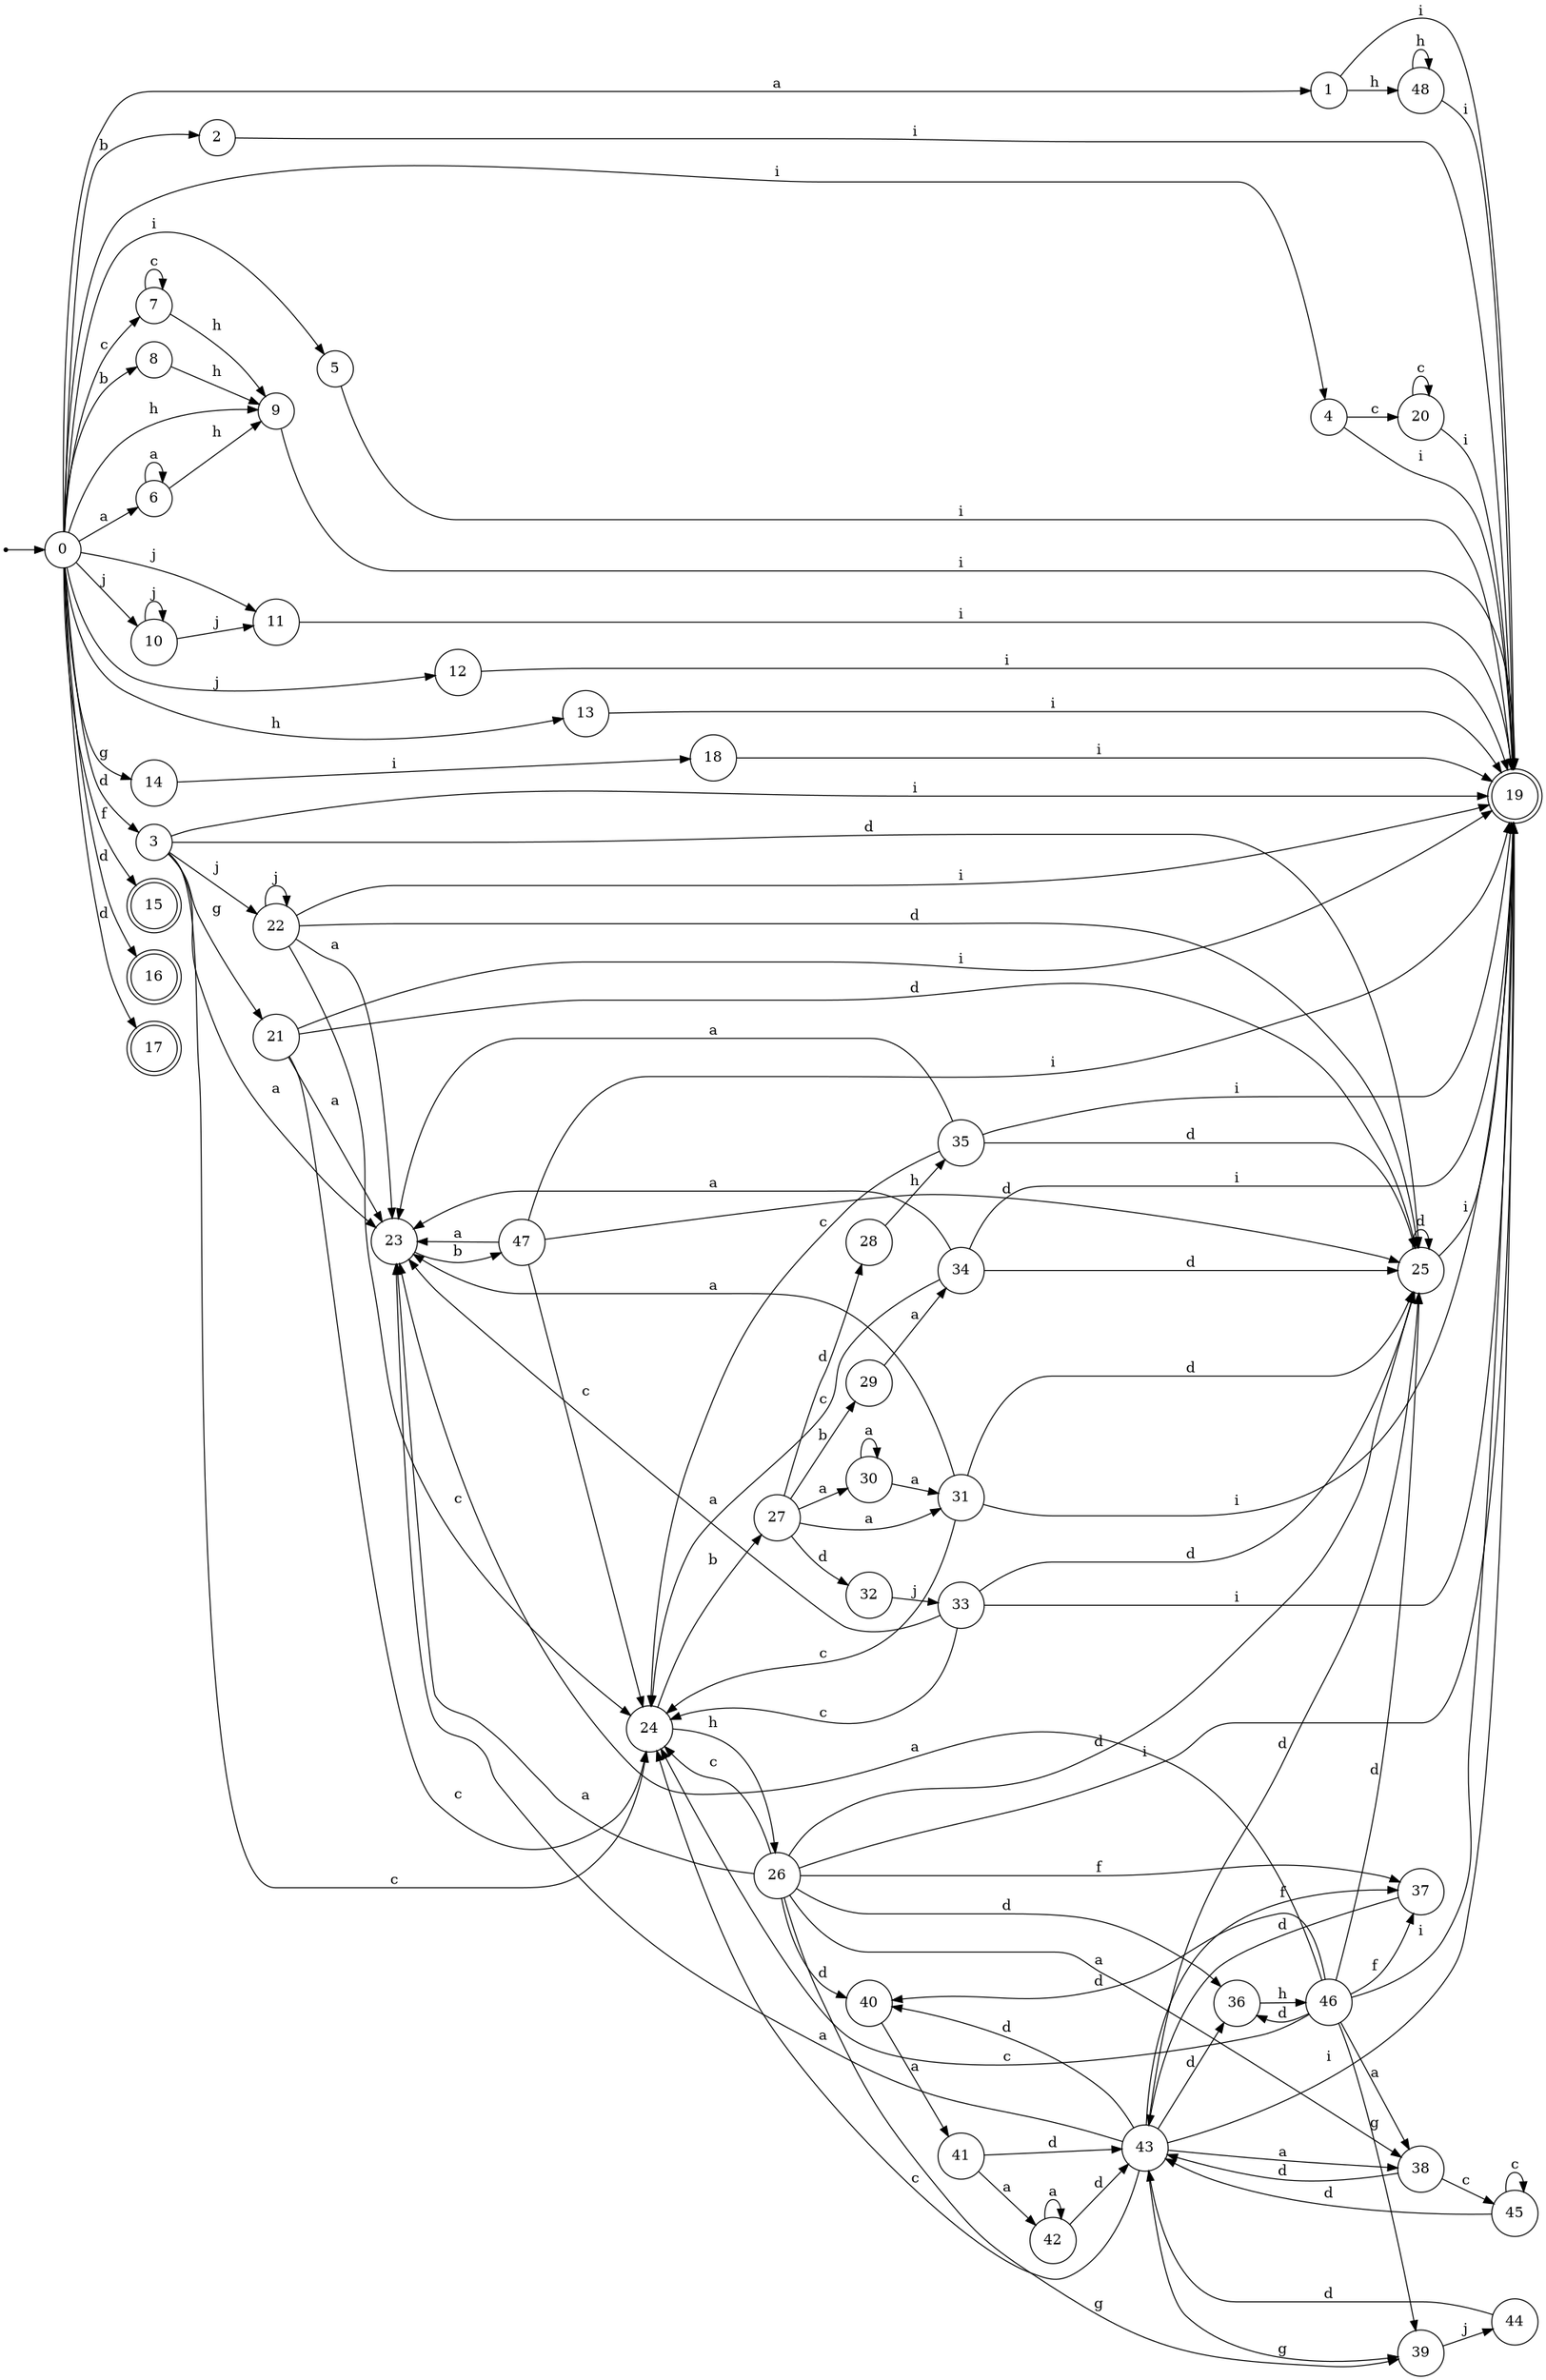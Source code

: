 digraph finite_state_machine {
rankdir=LR;
size="20,20";
node [shape = point]; "dummy0"
node [shape = circle]; "0";
"dummy0" -> "0";
node [shape = circle]; "1";
node [shape = circle]; "2";
node [shape = circle]; "3";
node [shape = circle]; "4";
node [shape = circle]; "5";
node [shape = circle]; "6";
node [shape = circle]; "7";
node [shape = circle]; "8";
node [shape = circle]; "9";
node [shape = circle]; "10";
node [shape = circle]; "11";
node [shape = circle]; "12";
node [shape = circle]; "13";
node [shape = circle]; "14";
node [shape = doublecircle]; "15";node [shape = doublecircle]; "16";node [shape = doublecircle]; "17";node [shape = circle]; "18";
node [shape = doublecircle]; "19";node [shape = circle]; "20";
node [shape = circle]; "21";
node [shape = circle]; "22";
node [shape = circle]; "23";
node [shape = circle]; "24";
node [shape = circle]; "25";
node [shape = circle]; "26";
node [shape = circle]; "27";
node [shape = circle]; "28";
node [shape = circle]; "29";
node [shape = circle]; "30";
node [shape = circle]; "31";
node [shape = circle]; "32";
node [shape = circle]; "33";
node [shape = circle]; "34";
node [shape = circle]; "35";
node [shape = circle]; "36";
node [shape = circle]; "37";
node [shape = circle]; "38";
node [shape = circle]; "39";
node [shape = circle]; "40";
node [shape = circle]; "41";
node [shape = circle]; "42";
node [shape = circle]; "43";
node [shape = circle]; "44";
node [shape = circle]; "45";
node [shape = circle]; "46";
node [shape = circle]; "47";
node [shape = circle]; "48";
"0" -> "1" [label = "a"];
 "0" -> "6" [label = "a"];
 "0" -> "8" [label = "b"];
 "0" -> "2" [label = "b"];
 "0" -> "16" [label = "d"];
 "0" -> "17" [label = "d"];
 "0" -> "3" [label = "d"];
 "0" -> "4" [label = "i"];
 "0" -> "5" [label = "i"];
 "0" -> "7" [label = "c"];
 "0" -> "9" [label = "h"];
 "0" -> "13" [label = "h"];
 "0" -> "10" [label = "j"];
 "0" -> "11" [label = "j"];
 "0" -> "12" [label = "j"];
 "0" -> "14" [label = "g"];
 "0" -> "15" [label = "f"];
 "14" -> "18" [label = "i"];
 "18" -> "19" [label = "i"];
 "13" -> "19" [label = "i"];
 "12" -> "19" [label = "i"];
 "11" -> "19" [label = "i"];
 "10" -> "10" [label = "j"];
 "10" -> "11" [label = "j"];
 "9" -> "19" [label = "i"];
 "8" -> "9" [label = "h"];
 "7" -> "7" [label = "c"];
 "7" -> "9" [label = "h"];
 "6" -> "6" [label = "a"];
 "6" -> "9" [label = "h"];
 "5" -> "19" [label = "i"];
 "4" -> "20" [label = "c"];
 "4" -> "19" [label = "i"];
 "20" -> "20" [label = "c"];
 "20" -> "19" [label = "i"];
 "3" -> "21" [label = "g"];
 "3" -> "22" [label = "j"];
 "3" -> "23" [label = "a"];
 "3" -> "24" [label = "c"];
 "3" -> "25" [label = "d"];
 "3" -> "19" [label = "i"];
 "25" -> "25" [label = "d"];
 "25" -> "19" [label = "i"];
 "24" -> "26" [label = "h"];
 "24" -> "27" [label = "b"];
 "27" -> "32" [label = "d"];
 "27" -> "28" [label = "d"];
 "27" -> "29" [label = "b"];
 "27" -> "30" [label = "a"];
 "27" -> "31" [label = "a"];
 "32" -> "33" [label = "j"];
 "33" -> "24" [label = "c"];
 "33" -> "23" [label = "a"];
 "33" -> "25" [label = "d"];
 "33" -> "19" [label = "i"];
 "31" -> "24" [label = "c"];
 "31" -> "23" [label = "a"];
 "31" -> "25" [label = "d"];
 "31" -> "19" [label = "i"];
 "30" -> "30" [label = "a"];
 "30" -> "31" [label = "a"];
 "29" -> "34" [label = "a"];
 "34" -> "24" [label = "c"];
 "34" -> "23" [label = "a"];
 "34" -> "25" [label = "d"];
 "34" -> "19" [label = "i"];
 "28" -> "35" [label = "h"];
 "35" -> "24" [label = "c"];
 "35" -> "23" [label = "a"];
 "35" -> "25" [label = "d"];
 "35" -> "19" [label = "i"];
 "26" -> "40" [label = "d"];
 "26" -> "25" [label = "d"];
 "26" -> "36" [label = "d"];
 "26" -> "37" [label = "f"];
 "26" -> "38" [label = "a"];
 "26" -> "23" [label = "a"];
 "26" -> "39" [label = "g"];
 "26" -> "24" [label = "c"];
 "26" -> "19" [label = "i"];
 "40" -> "41" [label = "a"];
 "41" -> "42" [label = "a"];
 "41" -> "43" [label = "d"];
 "43" -> "37" [label = "f"];
 "43" -> "38" [label = "a"];
 "43" -> "23" [label = "a"];
 "43" -> "39" [label = "g"];
 "43" -> "40" [label = "d"];
 "43" -> "25" [label = "d"];
 "43" -> "36" [label = "d"];
 "43" -> "24" [label = "c"];
 "43" -> "19" [label = "i"];
 "42" -> "42" [label = "a"];
 "42" -> "43" [label = "d"];
 "39" -> "44" [label = "j"];
 "44" -> "43" [label = "d"];
 "38" -> "45" [label = "c"];
 "38" -> "43" [label = "d"];
 "45" -> "45" [label = "c"];
 "45" -> "43" [label = "d"];
 "37" -> "43" [label = "d"];
 "36" -> "46" [label = "h"];
 "46" -> "40" [label = "d"];
 "46" -> "25" [label = "d"];
 "46" -> "36" [label = "d"];
 "46" -> "37" [label = "f"];
 "46" -> "38" [label = "a"];
 "46" -> "23" [label = "a"];
 "46" -> "39" [label = "g"];
 "46" -> "24" [label = "c"];
 "46" -> "19" [label = "i"];
 "23" -> "47" [label = "b"];
 "47" -> "23" [label = "a"];
 "47" -> "24" [label = "c"];
 "47" -> "25" [label = "d"];
 "47" -> "19" [label = "i"];
 "22" -> "22" [label = "j"];
 "22" -> "23" [label = "a"];
 "22" -> "24" [label = "c"];
 "22" -> "25" [label = "d"];
 "22" -> "19" [label = "i"];
 "21" -> "23" [label = "a"];
 "21" -> "24" [label = "c"];
 "21" -> "25" [label = "d"];
 "21" -> "19" [label = "i"];
 "2" -> "19" [label = "i"];
 "1" -> "48" [label = "h"];
 "1" -> "19" [label = "i"];
 "48" -> "48" [label = "h"];
 "48" -> "19" [label = "i"];
 }
